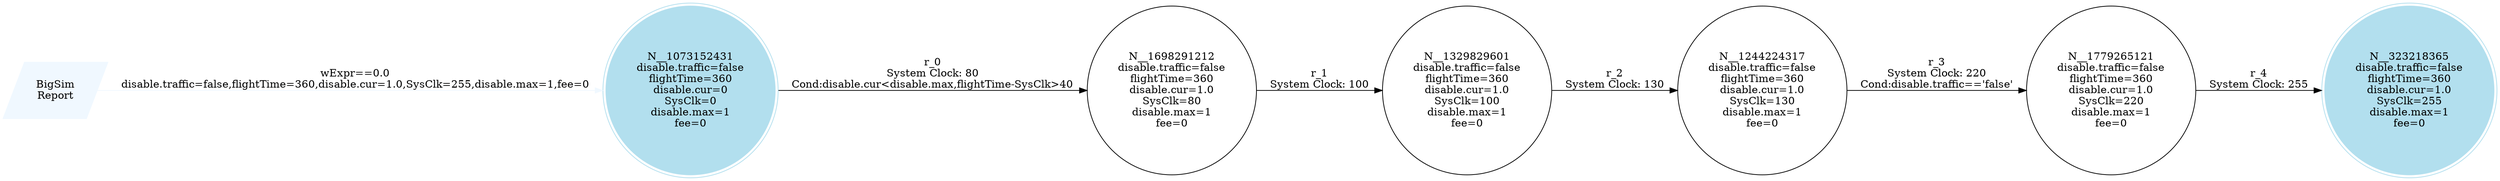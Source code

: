 digraph reaction_graph {
   rankdir=LR;
   Node [shape = circle];
   BigSim_Report [shape = parallelogram color = aliceblue style=filled label="BigSim
Report"];
BigSim_Report -> N__1073152431[color = aliceblue label = "wExpr==0.0
disable.traffic=false,flightTime=360,disable.cur=1.0,SysClk=255,disable.max=1,fee=0"];
 N__1073152431
 [shape=circle, color=lightblue2, style=filled];
N__1779265121[ label="N__1779265121
disable.traffic=false
flightTime=360
disable.cur=1.0
SysClk=220
disable.max=1
fee=0"];
 N__1779265121 -> N__323218365[ label = "r_4
System Clock: 255"];
N__323218365[ shape = doublecircle, color=lightblue2, style=filled, label="N__323218365
disable.traffic=false
flightTime=360
disable.cur=1.0
SysClk=255
disable.max=1
fee=0"];
N__1244224317[ label="N__1244224317
disable.traffic=false
flightTime=360
disable.cur=1.0
SysClk=130
disable.max=1
fee=0"];
 N__1244224317 -> N__1779265121[ label = "r_3
System Clock: 220
Cond:disable.traffic=='false'"];
N__1073152431[ shape = doublecircle, color=lightblue2, style=filled, label="N__1073152431
disable.traffic=false
flightTime=360
disable.cur=0
SysClk=0
disable.max=1
fee=0"];
 N__1073152431 -> N__1698291212[ label = "r_0
System Clock: 80
Cond:disable.cur<disable.max,flightTime-SysClk>40"];
N__1329829601[ label="N__1329829601
disable.traffic=false
flightTime=360
disable.cur=1.0
SysClk=100
disable.max=1
fee=0"];
 N__1329829601 -> N__1244224317[ label = "r_2
System Clock: 130"];
N__1698291212[ label="N__1698291212
disable.traffic=false
flightTime=360
disable.cur=1.0
SysClk=80
disable.max=1
fee=0"];
 N__1698291212 -> N__1329829601[ label = "r_1
System Clock: 100"];
}
